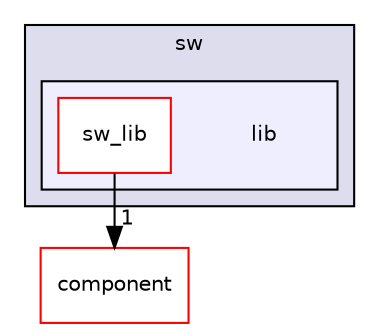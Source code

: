 digraph "lib" {
  compound=true
  node [ fontsize="10", fontname="Helvetica"];
  edge [ labelfontsize="10", labelfontname="Helvetica"];
  subgraph clusterdir_218701c72f38a637f56ccea9eb201b28 {
    graph [ bgcolor="#ddddee", pencolor="black", label="sw" fontname="Helvetica", fontsize="10", URL="dir_218701c72f38a637f56ccea9eb201b28.html"]
  subgraph clusterdir_467016183711ec67a0924a03f0be9cbd {
    graph [ bgcolor="#eeeeff", pencolor="black", label="" URL="dir_467016183711ec67a0924a03f0be9cbd.html"];
    dir_467016183711ec67a0924a03f0be9cbd [shape=plaintext label="lib"];
    dir_91cf82b8388ba308ddfe17c7b1476a41 [shape=box label="sw_lib" color="red" fillcolor="white" style="filled" URL="dir_91cf82b8388ba308ddfe17c7b1476a41.html"];
  }
  }
  dir_da6bad2e2c5a50fa6b6edae596f8e89f [shape=box label="component" fillcolor="white" style="filled" color="red" URL="dir_da6bad2e2c5a50fa6b6edae596f8e89f.html"];
  dir_91cf82b8388ba308ddfe17c7b1476a41->dir_da6bad2e2c5a50fa6b6edae596f8e89f [headlabel="1", labeldistance=1.5 headhref="dir_000006_000014.html"];
}
